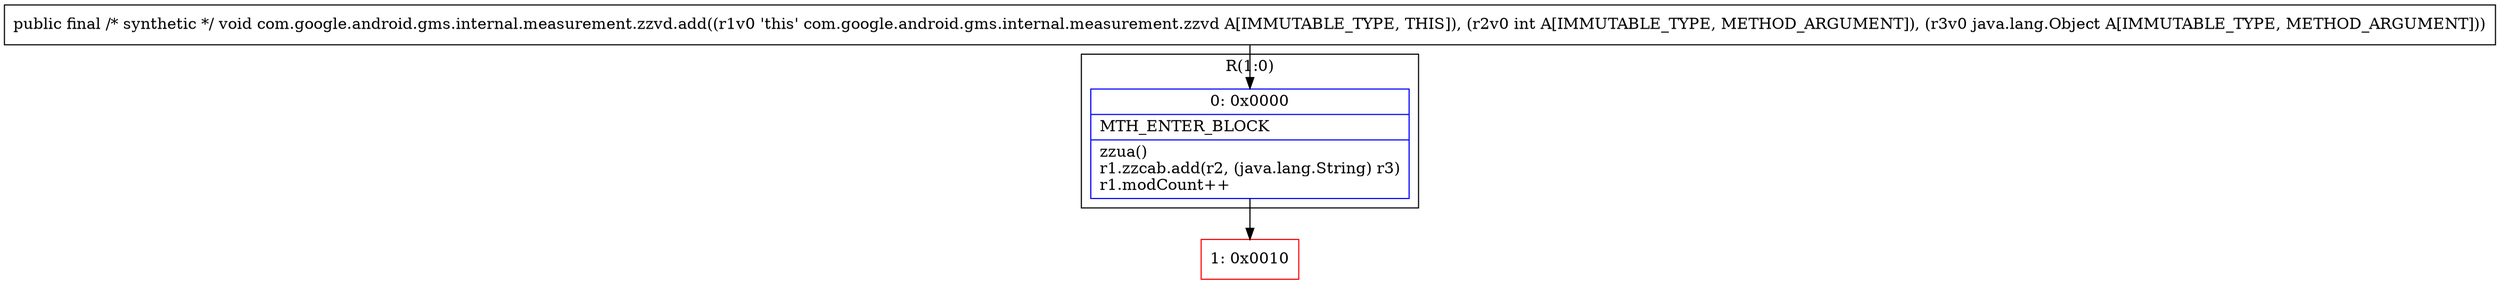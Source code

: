 digraph "CFG forcom.google.android.gms.internal.measurement.zzvd.add(ILjava\/lang\/Object;)V" {
subgraph cluster_Region_1173517519 {
label = "R(1:0)";
node [shape=record,color=blue];
Node_0 [shape=record,label="{0\:\ 0x0000|MTH_ENTER_BLOCK\l|zzua()\lr1.zzcab.add(r2, (java.lang.String) r3)\lr1.modCount++\l}"];
}
Node_1 [shape=record,color=red,label="{1\:\ 0x0010}"];
MethodNode[shape=record,label="{public final \/* synthetic *\/ void com.google.android.gms.internal.measurement.zzvd.add((r1v0 'this' com.google.android.gms.internal.measurement.zzvd A[IMMUTABLE_TYPE, THIS]), (r2v0 int A[IMMUTABLE_TYPE, METHOD_ARGUMENT]), (r3v0 java.lang.Object A[IMMUTABLE_TYPE, METHOD_ARGUMENT])) }"];
MethodNode -> Node_0;
Node_0 -> Node_1;
}

